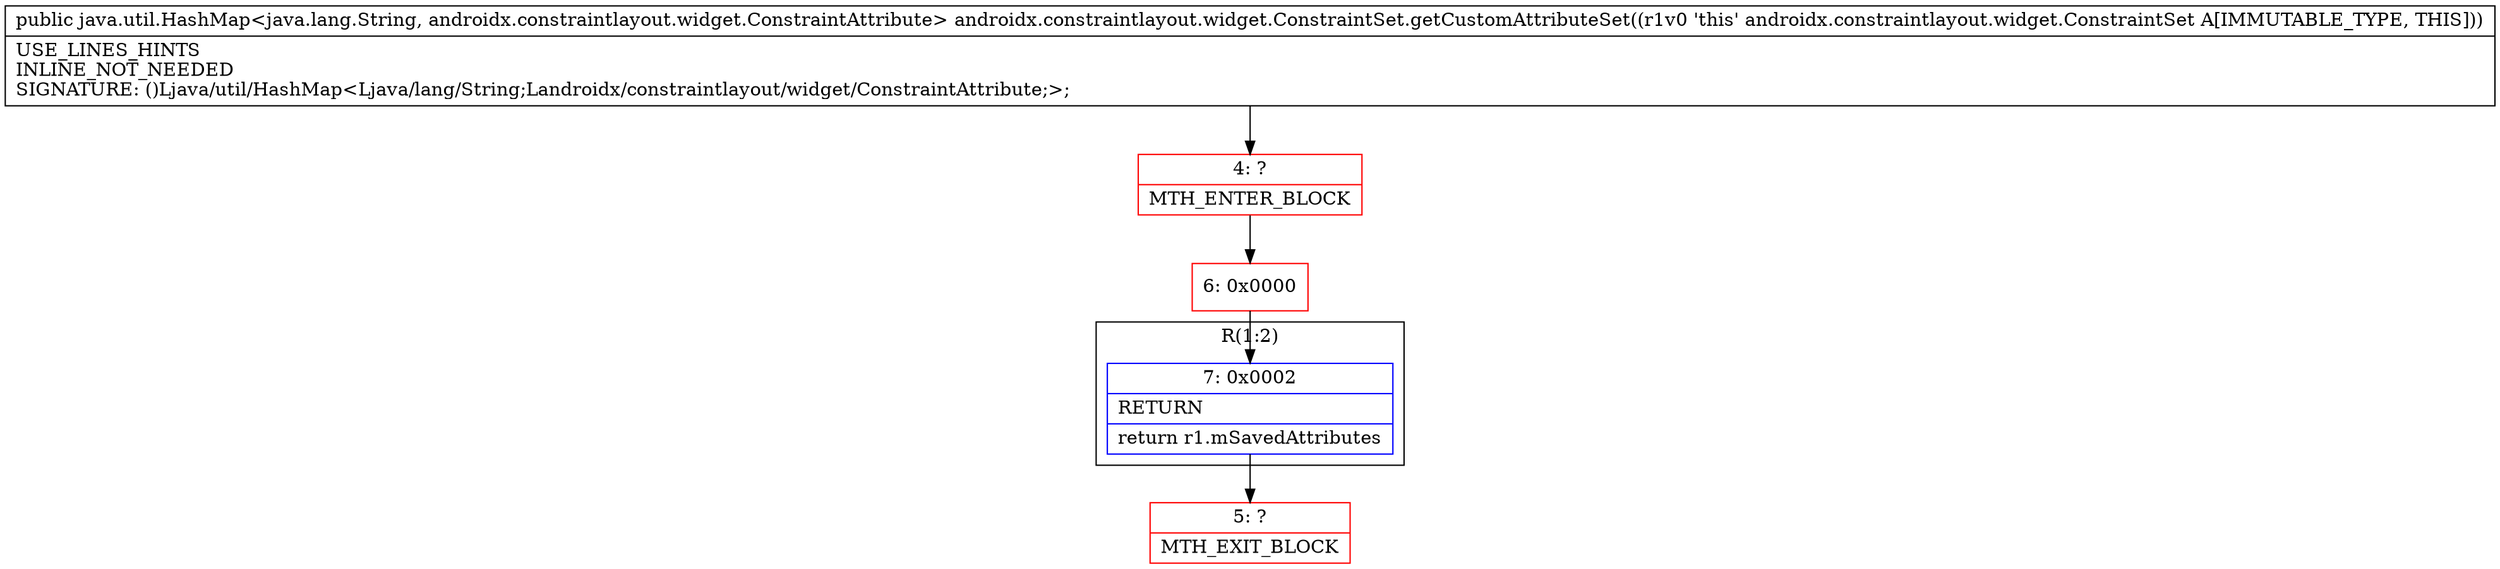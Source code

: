 digraph "CFG forandroidx.constraintlayout.widget.ConstraintSet.getCustomAttributeSet()Ljava\/util\/HashMap;" {
subgraph cluster_Region_1884285063 {
label = "R(1:2)";
node [shape=record,color=blue];
Node_7 [shape=record,label="{7\:\ 0x0002|RETURN\l|return r1.mSavedAttributes\l}"];
}
Node_4 [shape=record,color=red,label="{4\:\ ?|MTH_ENTER_BLOCK\l}"];
Node_6 [shape=record,color=red,label="{6\:\ 0x0000}"];
Node_5 [shape=record,color=red,label="{5\:\ ?|MTH_EXIT_BLOCK\l}"];
MethodNode[shape=record,label="{public java.util.HashMap\<java.lang.String, androidx.constraintlayout.widget.ConstraintAttribute\> androidx.constraintlayout.widget.ConstraintSet.getCustomAttributeSet((r1v0 'this' androidx.constraintlayout.widget.ConstraintSet A[IMMUTABLE_TYPE, THIS]))  | USE_LINES_HINTS\lINLINE_NOT_NEEDED\lSIGNATURE: ()Ljava\/util\/HashMap\<Ljava\/lang\/String;Landroidx\/constraintlayout\/widget\/ConstraintAttribute;\>;\l}"];
MethodNode -> Node_4;Node_7 -> Node_5;
Node_4 -> Node_6;
Node_6 -> Node_7;
}

